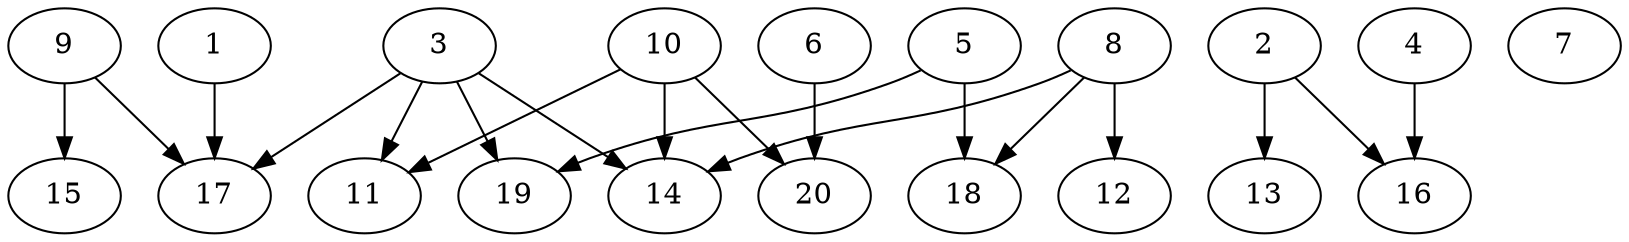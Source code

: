 // DAG automatically generated by daggen at Wed Jul 24 21:26:16 2019
// ./daggen --dot -n 20 --ccr 0.5 --fat 0.8 --regular 0.5 --density 0.5 --mindata 5242880 --maxdata 52428800 
digraph G {
  1 [size="76363776", alpha="0.01", expect_size="38181888"] 
  1 -> 17 [size ="38181888"]
  2 [size="33087488", alpha="0.19", expect_size="16543744"] 
  2 -> 13 [size ="16543744"]
  2 -> 16 [size ="16543744"]
  3 [size="22870016", alpha="0.02", expect_size="11435008"] 
  3 -> 11 [size ="11435008"]
  3 -> 14 [size ="11435008"]
  3 -> 17 [size ="11435008"]
  3 -> 19 [size ="11435008"]
  4 [size="20099072", alpha="0.01", expect_size="10049536"] 
  4 -> 16 [size ="10049536"]
  5 [size="12374016", alpha="0.17", expect_size="6187008"] 
  5 -> 18 [size ="6187008"]
  5 -> 19 [size ="6187008"]
  6 [size="11956224", alpha="0.09", expect_size="5978112"] 
  6 -> 20 [size ="5978112"]
  7 [size="33681408", alpha="0.05", expect_size="16840704"] 
  8 [size="88250368", alpha="0.12", expect_size="44125184"] 
  8 -> 12 [size ="44125184"]
  8 -> 14 [size ="44125184"]
  8 -> 18 [size ="44125184"]
  9 [size="100519936", alpha="0.05", expect_size="50259968"] 
  9 -> 15 [size ="50259968"]
  9 -> 17 [size ="50259968"]
  10 [size="14909440", alpha="0.16", expect_size="7454720"] 
  10 -> 11 [size ="7454720"]
  10 -> 14 [size ="7454720"]
  10 -> 20 [size ="7454720"]
  11 [size="92579840", alpha="0.16", expect_size="46289920"] 
  12 [size="97894400", alpha="0.14", expect_size="48947200"] 
  13 [size="92651520", alpha="0.01", expect_size="46325760"] 
  14 [size="100589568", alpha="0.19", expect_size="50294784"] 
  15 [size="104507392", alpha="0.14", expect_size="52253696"] 
  16 [size="88608768", alpha="0.04", expect_size="44304384"] 
  17 [size="35510272", alpha="0.03", expect_size="17755136"] 
  18 [size="56963072", alpha="0.12", expect_size="28481536"] 
  19 [size="19027968", alpha="0.17", expect_size="9513984"] 
  20 [size="44967936", alpha="0.02", expect_size="22483968"] 
}
